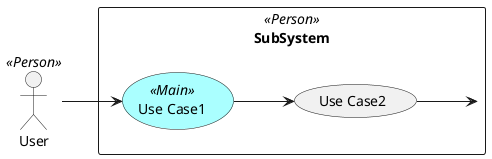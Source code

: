 @startuml

left to right direction

skinparam usecase {
  BackgroudnColor #ffffaa
  BackgroundColor<<Main>> #aaffff
}
actor :User: <<Person>>
actor :SubSystem: <<Person>>


rectangle "SubSystem" {
UseCase UC1 <<Main>> as "Use Case1"
UseCase UC2  as "Use Case2"


User --> UC1
UC1 --> UC2
UC2 --> SubSystem
}

@enduml
